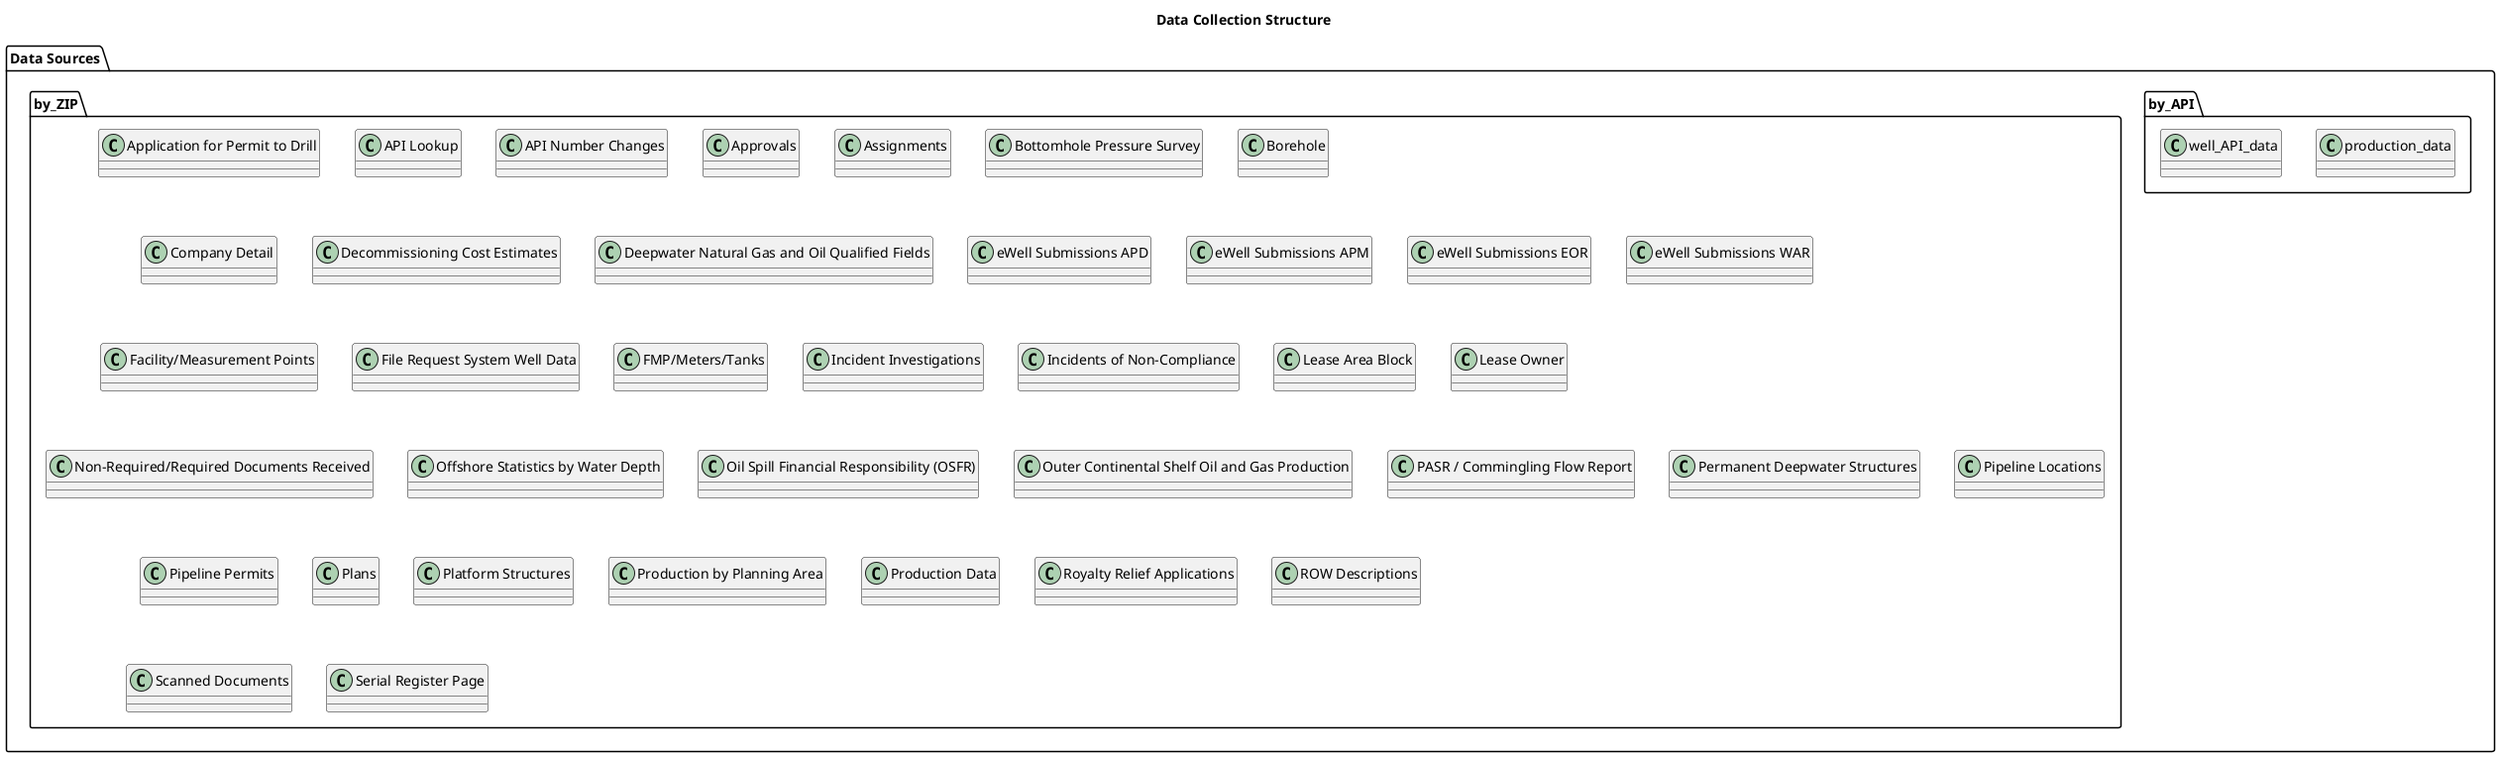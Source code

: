@startuml map_data

' Title
title Data Collection Structure

' Define groups for the different data sources
package "Data Sources" {
    
    ' Group for API data
    package "by_API" {
        class production_data
        class well_API_data
    }

    ' Group for ZIP data
    package "by_ZIP" {
        class "Application for Permit to Drill"
        class "API Lookup"
        class "API Number Changes"
        class "Approvals"
        class "Assignments"
        class "Bottomhole Pressure Survey"
        class "Borehole"
        class "Company Detail"
        class "Decommissioning Cost Estimates"
        class "Deepwater Natural Gas and Oil Qualified Fields"
        class "eWell Submissions APD"
        class "eWell Submissions APM"
        class "eWell Submissions EOR"
        class "eWell Submissions WAR"
        class "Facility/Measurement Points"
        class "File Request System Well Data"
        class "FMP/Meters/Tanks"
        class "Incident Investigations"
        class "Incidents of Non-Compliance"
        class "Lease Area Block"
        class "Lease Owner"
        class "Non-Required/Required Documents Received"
        class "Offshore Statistics by Water Depth"
        class "Oil Spill Financial Responsibility (OSFR)"
        class "Outer Continental Shelf Oil and Gas Production"
        class "PASR / Commingling Flow Report"
        class "Permanent Deepwater Structures"
        class "Pipeline Locations"
        class "Pipeline Permits"
        class "Plans"
        class "Platform Structures"
        class "Production by Planning Area"
        class "Production Data"
        class "Royalty Relief Applications"
        class "ROW Descriptions"
        class "Scanned Documents"
        class "Serial Register Page"
    }
}

@enduml
